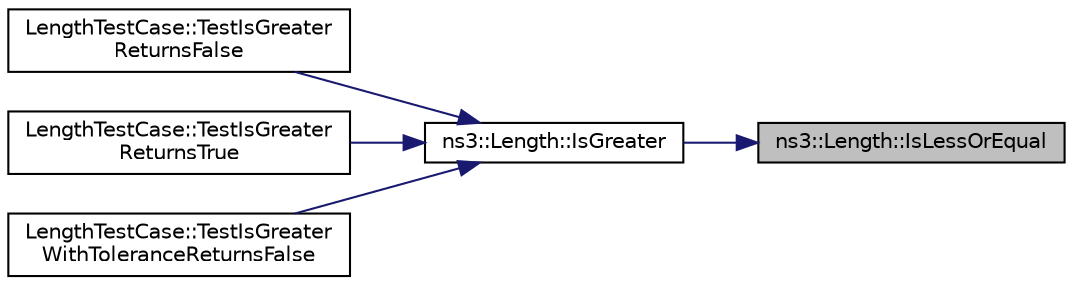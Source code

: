 digraph "ns3::Length::IsLessOrEqual"
{
 // LATEX_PDF_SIZE
  edge [fontname="Helvetica",fontsize="10",labelfontname="Helvetica",labelfontsize="10"];
  node [fontname="Helvetica",fontsize="10",shape=record];
  rankdir="RL";
  Node1 [label="ns3::Length::IsLessOrEqual",height=0.2,width=0.4,color="black", fillcolor="grey75", style="filled", fontcolor="black",tooltip="Check if other is greater or equal in value than this instance."];
  Node1 -> Node2 [dir="back",color="midnightblue",fontsize="10",style="solid",fontname="Helvetica"];
  Node2 [label="ns3::Length::IsGreater",height=0.2,width=0.4,color="black", fillcolor="white", style="filled",URL="$classns3_1_1_length.html#a4e938b2eb1d4a635c8729a60bf8f52a1",tooltip="Check if other is less in value than this instance."];
  Node2 -> Node3 [dir="back",color="midnightblue",fontsize="10",style="solid",fontname="Helvetica"];
  Node3 [label="LengthTestCase::TestIsGreater\lReturnsFalse",height=0.2,width=0.4,color="black", fillcolor="white", style="filled",URL="$class_length_test_case.html#a092d5e995e2eb0a8193d75f87a5e165c",tooltip="Test member comparison operators."];
  Node2 -> Node4 [dir="back",color="midnightblue",fontsize="10",style="solid",fontname="Helvetica"];
  Node4 [label="LengthTestCase::TestIsGreater\lReturnsTrue",height=0.2,width=0.4,color="black", fillcolor="white", style="filled",URL="$class_length_test_case.html#aebcd1b816025e5abad0b82ee3ca0247c",tooltip="Test member comparison operators."];
  Node2 -> Node5 [dir="back",color="midnightblue",fontsize="10",style="solid",fontname="Helvetica"];
  Node5 [label="LengthTestCase::TestIsGreater\lWithToleranceReturnsFalse",height=0.2,width=0.4,color="black", fillcolor="white", style="filled",URL="$class_length_test_case.html#a8a57ea0b26ba01a39dd1aa1e017acc0a",tooltip="Test member comparison operators."];
}
